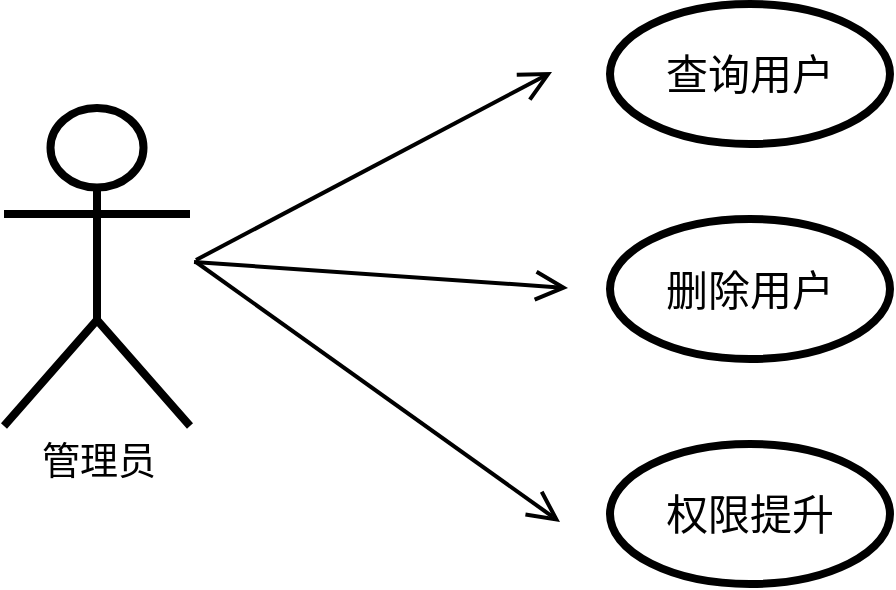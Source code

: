 <mxfile version="22.0.8" type="github" pages="4">
  <diagram name="第 1 页" id="TmnJzqM2-JjJi_LOcNfC">
    <mxGraphModel dx="976" dy="605" grid="0" gridSize="10" guides="1" tooltips="1" connect="1" arrows="1" fold="1" page="1" pageScale="1" pageWidth="1169" pageHeight="827" math="0" shadow="0">
      <root>
        <mxCell id="0" />
        <mxCell id="1" parent="0" />
        <mxCell id="BAJHCzknQxksvdAqVNGT-1" value="&lt;font style=&quot;font-size: 19px;&quot;&gt;管理员&lt;/font&gt;" style="shape=umlActor;verticalLabelPosition=bottom;verticalAlign=top;html=1;outlineConnect=0;strokeWidth=4;" parent="1" vertex="1">
          <mxGeometry x="186" y="262" width="93" height="159" as="geometry" />
        </mxCell>
        <mxCell id="BAJHCzknQxksvdAqVNGT-4" value="" style="endArrow=open;endFill=1;endSize=12;html=1;rounded=0;strokeWidth=2;" parent="1" edge="1">
          <mxGeometry width="160" relative="1" as="geometry">
            <mxPoint x="282" y="338" as="sourcePoint" />
            <mxPoint x="460" y="244" as="targetPoint" />
          </mxGeometry>
        </mxCell>
        <mxCell id="BAJHCzknQxksvdAqVNGT-5" value="" style="endArrow=open;endFill=1;endSize=12;html=1;rounded=0;strokeWidth=2;" parent="1" edge="1">
          <mxGeometry width="160" relative="1" as="geometry">
            <mxPoint x="281" y="339" as="sourcePoint" />
            <mxPoint x="468" y="352" as="targetPoint" />
          </mxGeometry>
        </mxCell>
        <mxCell id="BAJHCzknQxksvdAqVNGT-6" value="" style="endArrow=open;endFill=1;endSize=12;html=1;rounded=0;strokeWidth=2;" parent="1" edge="1">
          <mxGeometry width="160" relative="1" as="geometry">
            <mxPoint x="282" y="339" as="sourcePoint" />
            <mxPoint x="464" y="469" as="targetPoint" />
          </mxGeometry>
        </mxCell>
        <mxCell id="BAJHCzknQxksvdAqVNGT-7" value="&lt;font style=&quot;font-size: 21px;&quot;&gt;查询用户&lt;/font&gt;" style="ellipse;whiteSpace=wrap;html=1;strokeWidth=4;" parent="1" vertex="1">
          <mxGeometry x="489" y="210" width="140" height="70" as="geometry" />
        </mxCell>
        <mxCell id="BAJHCzknQxksvdAqVNGT-8" value="&lt;font style=&quot;font-size: 21px;&quot;&gt;删除用户&lt;/font&gt;" style="ellipse;whiteSpace=wrap;html=1;strokeWidth=4;" parent="1" vertex="1">
          <mxGeometry x="489" y="317.5" width="140" height="70" as="geometry" />
        </mxCell>
        <mxCell id="BAJHCzknQxksvdAqVNGT-9" value="&lt;font style=&quot;font-size: 21px;&quot;&gt;权限提升&lt;/font&gt;" style="ellipse;whiteSpace=wrap;html=1;strokeWidth=4;" parent="1" vertex="1">
          <mxGeometry x="489" y="430" width="140" height="70" as="geometry" />
        </mxCell>
      </root>
    </mxGraphModel>
  </diagram>
  <diagram id="0H3dOHBMslZDDBWuFVHp" name="第 2 页">
    <mxGraphModel dx="976" dy="605" grid="0" gridSize="10" guides="1" tooltips="1" connect="1" arrows="1" fold="1" page="1" pageScale="1" pageWidth="1169" pageHeight="827" math="0" shadow="0">
      <root>
        <mxCell id="0" />
        <mxCell id="1" parent="0" />
        <mxCell id="sMY0PMWyZVkx06gm-7io-1" value="&lt;font style=&quot;font-size: 19px;&quot;&gt;普通用户&lt;/font&gt;" style="shape=umlActor;verticalLabelPosition=bottom;verticalAlign=top;html=1;outlineConnect=0;strokeWidth=4;" parent="1" vertex="1">
          <mxGeometry x="192" y="287" width="93" height="159" as="geometry" />
        </mxCell>
        <mxCell id="sMY0PMWyZVkx06gm-7io-2" value="" style="endArrow=open;endFill=1;endSize=12;html=1;rounded=0;strokeWidth=2;" parent="1" edge="1">
          <mxGeometry width="160" relative="1" as="geometry">
            <mxPoint x="286" y="366" as="sourcePoint" />
            <mxPoint x="458" y="299" as="targetPoint" />
          </mxGeometry>
        </mxCell>
        <mxCell id="sMY0PMWyZVkx06gm-7io-3" value="" style="endArrow=open;endFill=1;endSize=12;html=1;rounded=0;strokeWidth=2;" parent="1" edge="1">
          <mxGeometry width="160" relative="1" as="geometry">
            <mxPoint x="285" y="365" as="sourcePoint" />
            <mxPoint x="454" y="453" as="targetPoint" />
          </mxGeometry>
        </mxCell>
        <mxCell id="sMY0PMWyZVkx06gm-7io-5" value="&lt;font style=&quot;font-size: 18px;&quot;&gt;修改个人资料&lt;/font&gt;" style="ellipse;whiteSpace=wrap;html=1;strokeWidth=4;" parent="1" vertex="1">
          <mxGeometry x="465" y="264" width="140" height="70" as="geometry" />
        </mxCell>
        <mxCell id="sMY0PMWyZVkx06gm-7io-6" value="&lt;span style=&quot;font-size: 21px;&quot;&gt;修改密码&lt;/span&gt;" style="ellipse;whiteSpace=wrap;html=1;strokeWidth=4;" parent="1" vertex="1">
          <mxGeometry x="459" y="421" width="140" height="70" as="geometry" />
        </mxCell>
        <mxCell id="sMY0PMWyZVkx06gm-7io-13" value="&lt;span style=&quot;font-size: 18px;&quot;&gt;修改昵称&lt;/span&gt;" style="ellipse;whiteSpace=wrap;html=1;strokeWidth=4;" parent="1" vertex="1">
          <mxGeometry x="709" y="143" width="140" height="70" as="geometry" />
        </mxCell>
        <mxCell id="sMY0PMWyZVkx06gm-7io-14" value="&lt;font style=&quot;font-size: 18px;&quot;&gt;上传/修改头像&lt;/font&gt;" style="ellipse;whiteSpace=wrap;html=1;strokeWidth=4;" parent="1" vertex="1">
          <mxGeometry x="755" y="236" width="140" height="70" as="geometry" />
        </mxCell>
        <mxCell id="sMY0PMWyZVkx06gm-7io-15" value="&lt;span style=&quot;font-size: 18px;&quot;&gt;修改个人信息&lt;/span&gt;" style="ellipse;whiteSpace=wrap;html=1;strokeWidth=4;" parent="1" vertex="1">
          <mxGeometry x="745" y="339" width="140" height="70" as="geometry" />
        </mxCell>
        <mxCell id="8sQIR2nAnL0qyxzPoqxN-1" value="&lt;font style=&quot;font-size: 12px;&quot;&gt;&amp;lt;&amp;lt;extend&amp;gt;&amp;gt;&lt;/font&gt;" style="html=1;verticalAlign=bottom;labelBackgroundColor=none;endArrow=open;endFill=0;dashed=1;rounded=0;strokeWidth=2;" edge="1" parent="1" target="sMY0PMWyZVkx06gm-7io-5">
          <mxGeometry width="160" relative="1" as="geometry">
            <mxPoint x="709" y="180" as="sourcePoint" />
            <mxPoint x="869" y="180" as="targetPoint" />
          </mxGeometry>
        </mxCell>
        <mxCell id="8sQIR2nAnL0qyxzPoqxN-3" value="&lt;font style=&quot;font-size: 12px;&quot;&gt;&amp;lt;&amp;lt;extend&amp;gt;&amp;gt;&lt;/font&gt;" style="html=1;verticalAlign=bottom;labelBackgroundColor=none;endArrow=open;endFill=0;dashed=1;rounded=0;strokeWidth=2;" edge="1" parent="1">
          <mxGeometry width="160" relative="1" as="geometry">
            <mxPoint x="750" y="272" as="sourcePoint" />
            <mxPoint x="602" y="296" as="targetPoint" />
          </mxGeometry>
        </mxCell>
        <mxCell id="8sQIR2nAnL0qyxzPoqxN-4" value="&lt;font style=&quot;font-size: 12px;&quot;&gt;&amp;lt;&amp;lt;extend&amp;gt;&amp;gt;&lt;/font&gt;" style="html=1;verticalAlign=bottom;labelBackgroundColor=none;endArrow=open;endFill=0;dashed=1;rounded=0;strokeWidth=2;" edge="1" parent="1" target="sMY0PMWyZVkx06gm-7io-5">
          <mxGeometry width="160" relative="1" as="geometry">
            <mxPoint x="739" y="363" as="sourcePoint" />
            <mxPoint x="618" y="303" as="targetPoint" />
          </mxGeometry>
        </mxCell>
      </root>
    </mxGraphModel>
  </diagram>
  <diagram id="QzTsrKN5R8SIN2CQH5Vp" name="第 3 页">
    <mxGraphModel dx="673" dy="417" grid="0" gridSize="10" guides="1" tooltips="1" connect="1" arrows="1" fold="1" page="1" pageScale="1" pageWidth="1169" pageHeight="827" math="0" shadow="0">
      <root>
        <mxCell id="0" />
        <mxCell id="1" parent="0" />
        <mxCell id="sCEE1BGuMgT7CxSSxrRl-3" value="" style="ellipse;html=1;shape=startState;fillColor=#000000;strokeColor=#ff0000;" vertex="1" parent="1">
          <mxGeometry x="136" y="10" width="30" height="30" as="geometry" />
        </mxCell>
        <mxCell id="sCEE1BGuMgT7CxSSxrRl-4" value="" style="edgeStyle=orthogonalEdgeStyle;html=1;verticalAlign=bottom;endArrow=open;endSize=8;strokeColor=#ff0000;rounded=0;" edge="1" source="sCEE1BGuMgT7CxSSxrRl-3" parent="1">
          <mxGeometry relative="1" as="geometry">
            <mxPoint x="151" y="65" as="targetPoint" />
          </mxGeometry>
        </mxCell>
        <mxCell id="sCEE1BGuMgT7CxSSxrRl-23" value="" style="edgeStyle=orthogonalEdgeStyle;rounded=0;orthogonalLoop=1;jettySize=auto;html=1;" edge="1" parent="1" source="sCEE1BGuMgT7CxSSxrRl-7" target="sCEE1BGuMgT7CxSSxrRl-19">
          <mxGeometry relative="1" as="geometry" />
        </mxCell>
        <mxCell id="sCEE1BGuMgT7CxSSxrRl-5" value="进入个人资料页面" style="html=1;align=center;verticalAlign=top;rounded=1;absoluteArcSize=1;arcSize=10;dashed=0;whiteSpace=wrap;" vertex="1" parent="1">
          <mxGeometry x="97" y="68" width="108" height="27" as="geometry" />
        </mxCell>
        <mxCell id="sCEE1BGuMgT7CxSSxrRl-22" value="" style="edgeStyle=orthogonalEdgeStyle;rounded=0;orthogonalLoop=1;jettySize=auto;html=1;" edge="1" parent="1" source="sCEE1BGuMgT7CxSSxrRl-7" target="sCEE1BGuMgT7CxSSxrRl-19">
          <mxGeometry relative="1" as="geometry" />
        </mxCell>
        <mxCell id="sCEE1BGuMgT7CxSSxrRl-9" value="" style="rhombus;whiteSpace=wrap;html=1;" vertex="1" parent="1">
          <mxGeometry x="269" y="172.5" width="52" height="40" as="geometry" />
        </mxCell>
        <mxCell id="sCEE1BGuMgT7CxSSxrRl-10" value="&lt;font style=&quot;font-size: 11px;&quot;&gt;验证成功&lt;/font&gt;" style="endArrow=block;endSize=16;endFill=0;html=1;rounded=0;strokeWidth=1;" edge="1" parent="1">
          <mxGeometry x="-0.349" width="160" relative="1" as="geometry">
            <mxPoint x="294.66" y="212" as="sourcePoint" />
            <mxPoint x="294.66" y="265" as="targetPoint" />
            <mxPoint as="offset" />
          </mxGeometry>
        </mxCell>
        <mxCell id="sCEE1BGuMgT7CxSSxrRl-34" value="" style="edgeStyle=orthogonalEdgeStyle;rounded=0;orthogonalLoop=1;jettySize=auto;html=1;" edge="1" parent="1" source="sCEE1BGuMgT7CxSSxrRl-11" target="sCEE1BGuMgT7CxSSxrRl-33">
          <mxGeometry relative="1" as="geometry" />
        </mxCell>
        <mxCell id="sCEE1BGuMgT7CxSSxrRl-11" value="输入新密码" style="html=1;align=center;verticalAlign=top;rounded=1;absoluteArcSize=1;arcSize=10;dashed=0;whiteSpace=wrap;" vertex="1" parent="1">
          <mxGeometry x="241" y="264" width="108" height="27" as="geometry" />
        </mxCell>
        <mxCell id="sCEE1BGuMgT7CxSSxrRl-12" value="&lt;font style=&quot;font-size: 11px;&quot;&gt;验证失败&lt;/font&gt;" style="endArrow=block;endSize=16;endFill=0;html=1;rounded=0;strokeWidth=1;" edge="1" parent="1">
          <mxGeometry x="-0.135" width="160" relative="1" as="geometry">
            <mxPoint x="321" y="192.16" as="sourcePoint" />
            <mxPoint x="425" y="192.16" as="targetPoint" />
            <mxPoint as="offset" />
          </mxGeometry>
        </mxCell>
        <mxCell id="sCEE1BGuMgT7CxSSxrRl-26" value="" style="edgeStyle=orthogonalEdgeStyle;rounded=0;orthogonalLoop=1;jettySize=auto;html=1;" edge="1" parent="1" source="sCEE1BGuMgT7CxSSxrRl-13" target="sCEE1BGuMgT7CxSSxrRl-15">
          <mxGeometry relative="1" as="geometry" />
        </mxCell>
        <mxCell id="sCEE1BGuMgT7CxSSxrRl-13" value="密码错误" style="html=1;align=center;verticalAlign=top;rounded=1;absoluteArcSize=1;arcSize=10;dashed=0;whiteSpace=wrap;" vertex="1" parent="1">
          <mxGeometry x="425" y="179" width="108" height="27" as="geometry" />
        </mxCell>
        <mxCell id="sCEE1BGuMgT7CxSSxrRl-15" value="" style="rhombus;whiteSpace=wrap;html=1;" vertex="1" parent="1">
          <mxGeometry x="562" y="172.5" width="52" height="40" as="geometry" />
        </mxCell>
        <mxCell id="sCEE1BGuMgT7CxSSxrRl-16" value="" style="ellipse;html=1;shape=endState;fillColor=#000000;strokeColor=#ff0000;" vertex="1" parent="1">
          <mxGeometry x="667" y="177.5" width="30" height="30" as="geometry" />
        </mxCell>
        <mxCell id="sCEE1BGuMgT7CxSSxrRl-18" value="&lt;font style=&quot;font-size: 10px;&quot;&gt;取消&lt;/font&gt;" style="endArrow=block;endSize=16;endFill=0;html=1;rounded=0;strokeWidth=1;" edge="1" parent="1">
          <mxGeometry x="-0.358" width="160" relative="1" as="geometry">
            <mxPoint x="614" y="192.16" as="sourcePoint" />
            <mxPoint x="665" y="192.16" as="targetPoint" />
            <mxPoint as="offset" />
          </mxGeometry>
        </mxCell>
        <mxCell id="sCEE1BGuMgT7CxSSxrRl-25" value="" style="edgeStyle=orthogonalEdgeStyle;rounded=0;orthogonalLoop=1;jettySize=auto;html=1;" edge="1" parent="1" source="sCEE1BGuMgT7CxSSxrRl-19" target="sCEE1BGuMgT7CxSSxrRl-9">
          <mxGeometry relative="1" as="geometry" />
        </mxCell>
        <mxCell id="sCEE1BGuMgT7CxSSxrRl-19" value="输入旧密码" style="html=1;align=center;verticalAlign=top;rounded=1;absoluteArcSize=1;arcSize=10;dashed=0;whiteSpace=wrap;" vertex="1" parent="1">
          <mxGeometry x="241" y="117" width="108" height="27" as="geometry" />
        </mxCell>
        <mxCell id="sCEE1BGuMgT7CxSSxrRl-24" value="" style="edgeStyle=orthogonalEdgeStyle;rounded=0;orthogonalLoop=1;jettySize=auto;html=1;" edge="1" parent="1" source="sCEE1BGuMgT7CxSSxrRl-5" target="sCEE1BGuMgT7CxSSxrRl-7">
          <mxGeometry relative="1" as="geometry">
            <mxPoint x="205" y="81" as="sourcePoint" />
            <mxPoint x="316" y="118" as="targetPoint" />
          </mxGeometry>
        </mxCell>
        <mxCell id="sCEE1BGuMgT7CxSSxrRl-7" value="选择修改密码" style="html=1;align=center;verticalAlign=top;rounded=1;absoluteArcSize=1;arcSize=10;dashed=0;whiteSpace=wrap;" vertex="1" parent="1">
          <mxGeometry x="241" y="68" width="108" height="27" as="geometry" />
        </mxCell>
        <mxCell id="sCEE1BGuMgT7CxSSxrRl-32" value="&lt;font style=&quot;font-size: 11px;&quot;&gt;重新输入&lt;/font&gt;" style="endArrow=block;endSize=16;endFill=0;html=1;rounded=0;strokeWidth=1;entryX=1;entryY=0.5;entryDx=0;entryDy=0;" edge="1" parent="1" target="sCEE1BGuMgT7CxSSxrRl-19">
          <mxGeometry x="-0.135" width="160" relative="1" as="geometry">
            <mxPoint x="587" y="172" as="sourcePoint" />
            <mxPoint x="591" y="66" as="targetPoint" />
            <mxPoint as="offset" />
            <Array as="points">
              <mxPoint x="587" y="131" />
            </Array>
          </mxGeometry>
        </mxCell>
        <mxCell id="sCEE1BGuMgT7CxSSxrRl-33" value="" style="rhombus;whiteSpace=wrap;html=1;" vertex="1" parent="1">
          <mxGeometry x="269" y="312" width="52" height="40" as="geometry" />
        </mxCell>
        <mxCell id="sCEE1BGuMgT7CxSSxrRl-38" value="" style="edgeStyle=orthogonalEdgeStyle;rounded=0;orthogonalLoop=1;jettySize=auto;html=1;" edge="1" parent="1" source="sCEE1BGuMgT7CxSSxrRl-35" target="sCEE1BGuMgT7CxSSxrRl-37">
          <mxGeometry relative="1" as="geometry" />
        </mxCell>
        <mxCell id="sCEE1BGuMgT7CxSSxrRl-35" value="与旧密码重复" style="html=1;align=center;verticalAlign=top;rounded=1;absoluteArcSize=1;arcSize=10;dashed=0;whiteSpace=wrap;" vertex="1" parent="1">
          <mxGeometry x="414" y="318.5" width="108" height="27" as="geometry" />
        </mxCell>
        <mxCell id="sCEE1BGuMgT7CxSSxrRl-36" value="&lt;font style=&quot;font-size: 11px;&quot;&gt;验证失败&lt;/font&gt;" style="endArrow=block;endSize=16;endFill=0;html=1;rounded=0;strokeWidth=1;" edge="1" parent="1">
          <mxGeometry x="-0.135" width="160" relative="1" as="geometry">
            <mxPoint x="321" y="331.66" as="sourcePoint" />
            <mxPoint x="415" y="332" as="targetPoint" />
            <mxPoint as="offset" />
          </mxGeometry>
        </mxCell>
        <mxCell id="sCEE1BGuMgT7CxSSxrRl-37" value="" style="rhombus;whiteSpace=wrap;html=1;" vertex="1" parent="1">
          <mxGeometry x="549" y="312" width="52" height="40" as="geometry" />
        </mxCell>
        <mxCell id="sCEE1BGuMgT7CxSSxrRl-39" value="&lt;font style=&quot;font-size: 10px;&quot;&gt;取消&lt;/font&gt;" style="endArrow=block;endSize=16;endFill=0;html=1;rounded=0;strokeWidth=1;" edge="1" parent="1">
          <mxGeometry x="-0.358" width="160" relative="1" as="geometry">
            <mxPoint x="601" y="331.66" as="sourcePoint" />
            <mxPoint x="658" y="331.66" as="targetPoint" />
            <mxPoint as="offset" />
          </mxGeometry>
        </mxCell>
        <mxCell id="sCEE1BGuMgT7CxSSxrRl-40" value="" style="ellipse;html=1;shape=endState;fillColor=#000000;strokeColor=#ff0000;" vertex="1" parent="1">
          <mxGeometry x="660" y="315.5" width="30" height="30" as="geometry" />
        </mxCell>
        <mxCell id="sCEE1BGuMgT7CxSSxrRl-41" value="&lt;font style=&quot;font-size: 11px;&quot;&gt;重新输入&lt;/font&gt;" style="endArrow=block;endSize=16;endFill=0;html=1;rounded=0;strokeWidth=1;entryX=1;entryY=0.5;entryDx=0;entryDy=0;" edge="1" parent="1" target="sCEE1BGuMgT7CxSSxrRl-11">
          <mxGeometry x="-0.135" width="160" relative="1" as="geometry">
            <mxPoint x="574" y="312" as="sourcePoint" />
            <mxPoint x="377" y="288" as="targetPoint" />
            <mxPoint as="offset" />
            <Array as="points">
              <mxPoint x="574" y="278" />
            </Array>
          </mxGeometry>
        </mxCell>
        <mxCell id="sCEE1BGuMgT7CxSSxrRl-42" value="&lt;font style=&quot;font-size: 11px;&quot;&gt;验证成功&lt;/font&gt;" style="endArrow=block;endSize=16;endFill=0;html=1;rounded=0;strokeWidth=1;" edge="1" parent="1">
          <mxGeometry x="-0.349" width="160" relative="1" as="geometry">
            <mxPoint x="294.66" y="352" as="sourcePoint" />
            <mxPoint x="294.66" y="405" as="targetPoint" />
            <mxPoint as="offset" />
          </mxGeometry>
        </mxCell>
        <mxCell id="sCEE1BGuMgT7CxSSxrRl-45" value="" style="edgeStyle=orthogonalEdgeStyle;rounded=0;orthogonalLoop=1;jettySize=auto;html=1;" edge="1" parent="1" source="sCEE1BGuMgT7CxSSxrRl-43" target="sCEE1BGuMgT7CxSSxrRl-44">
          <mxGeometry relative="1" as="geometry" />
        </mxCell>
        <mxCell id="sCEE1BGuMgT7CxSSxrRl-43" value="更新密码" style="html=1;align=center;verticalAlign=top;rounded=1;absoluteArcSize=1;arcSize=10;dashed=0;whiteSpace=wrap;" vertex="1" parent="1">
          <mxGeometry x="241" y="405" width="108" height="27" as="geometry" />
        </mxCell>
        <mxCell id="sCEE1BGuMgT7CxSSxrRl-44" value="" style="ellipse;html=1;shape=endState;fillColor=#000000;strokeColor=#ff0000;" vertex="1" parent="1">
          <mxGeometry x="408" y="403.5" width="30" height="30" as="geometry" />
        </mxCell>
      </root>
    </mxGraphModel>
  </diagram>
  <diagram id="8_J6RzImznAeoFqN-5E7" name="第 4 页">
    <mxGraphModel dx="976" dy="605" grid="0" gridSize="10" guides="1" tooltips="1" connect="1" arrows="1" fold="1" page="1" pageScale="1" pageWidth="1169" pageHeight="827" math="0" shadow="0">
      <root>
        <mxCell id="0" />
        <mxCell id="1" parent="0" />
      </root>
    </mxGraphModel>
  </diagram>
</mxfile>
